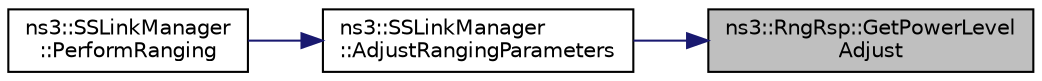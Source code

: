 digraph "ns3::RngRsp::GetPowerLevelAdjust"
{
 // LATEX_PDF_SIZE
  edge [fontname="Helvetica",fontsize="10",labelfontname="Helvetica",labelfontsize="10"];
  node [fontname="Helvetica",fontsize="10",shape=record];
  rankdir="RL";
  Node1 [label="ns3::RngRsp::GetPowerLevel\lAdjust",height=0.2,width=0.4,color="black", fillcolor="grey75", style="filled", fontcolor="black",tooltip=" "];
  Node1 -> Node2 [dir="back",color="midnightblue",fontsize="10",style="solid",fontname="Helvetica"];
  Node2 [label="ns3::SSLinkManager\l::AdjustRangingParameters",height=0.2,width=0.4,color="black", fillcolor="white", style="filled",URL="$classns3_1_1_s_s_link_manager.html#a04e92e6521c11d279b3aff2ef73ce7d4",tooltip="Adjust ranging parameters."];
  Node2 -> Node3 [dir="back",color="midnightblue",fontsize="10",style="solid",fontname="Helvetica"];
  Node3 [label="ns3::SSLinkManager\l::PerformRanging",height=0.2,width=0.4,color="black", fillcolor="white", style="filled",URL="$classns3_1_1_s_s_link_manager.html#acd42fe66d1a247c52410fb6082e994d1",tooltip="Perform ranging."];
}

